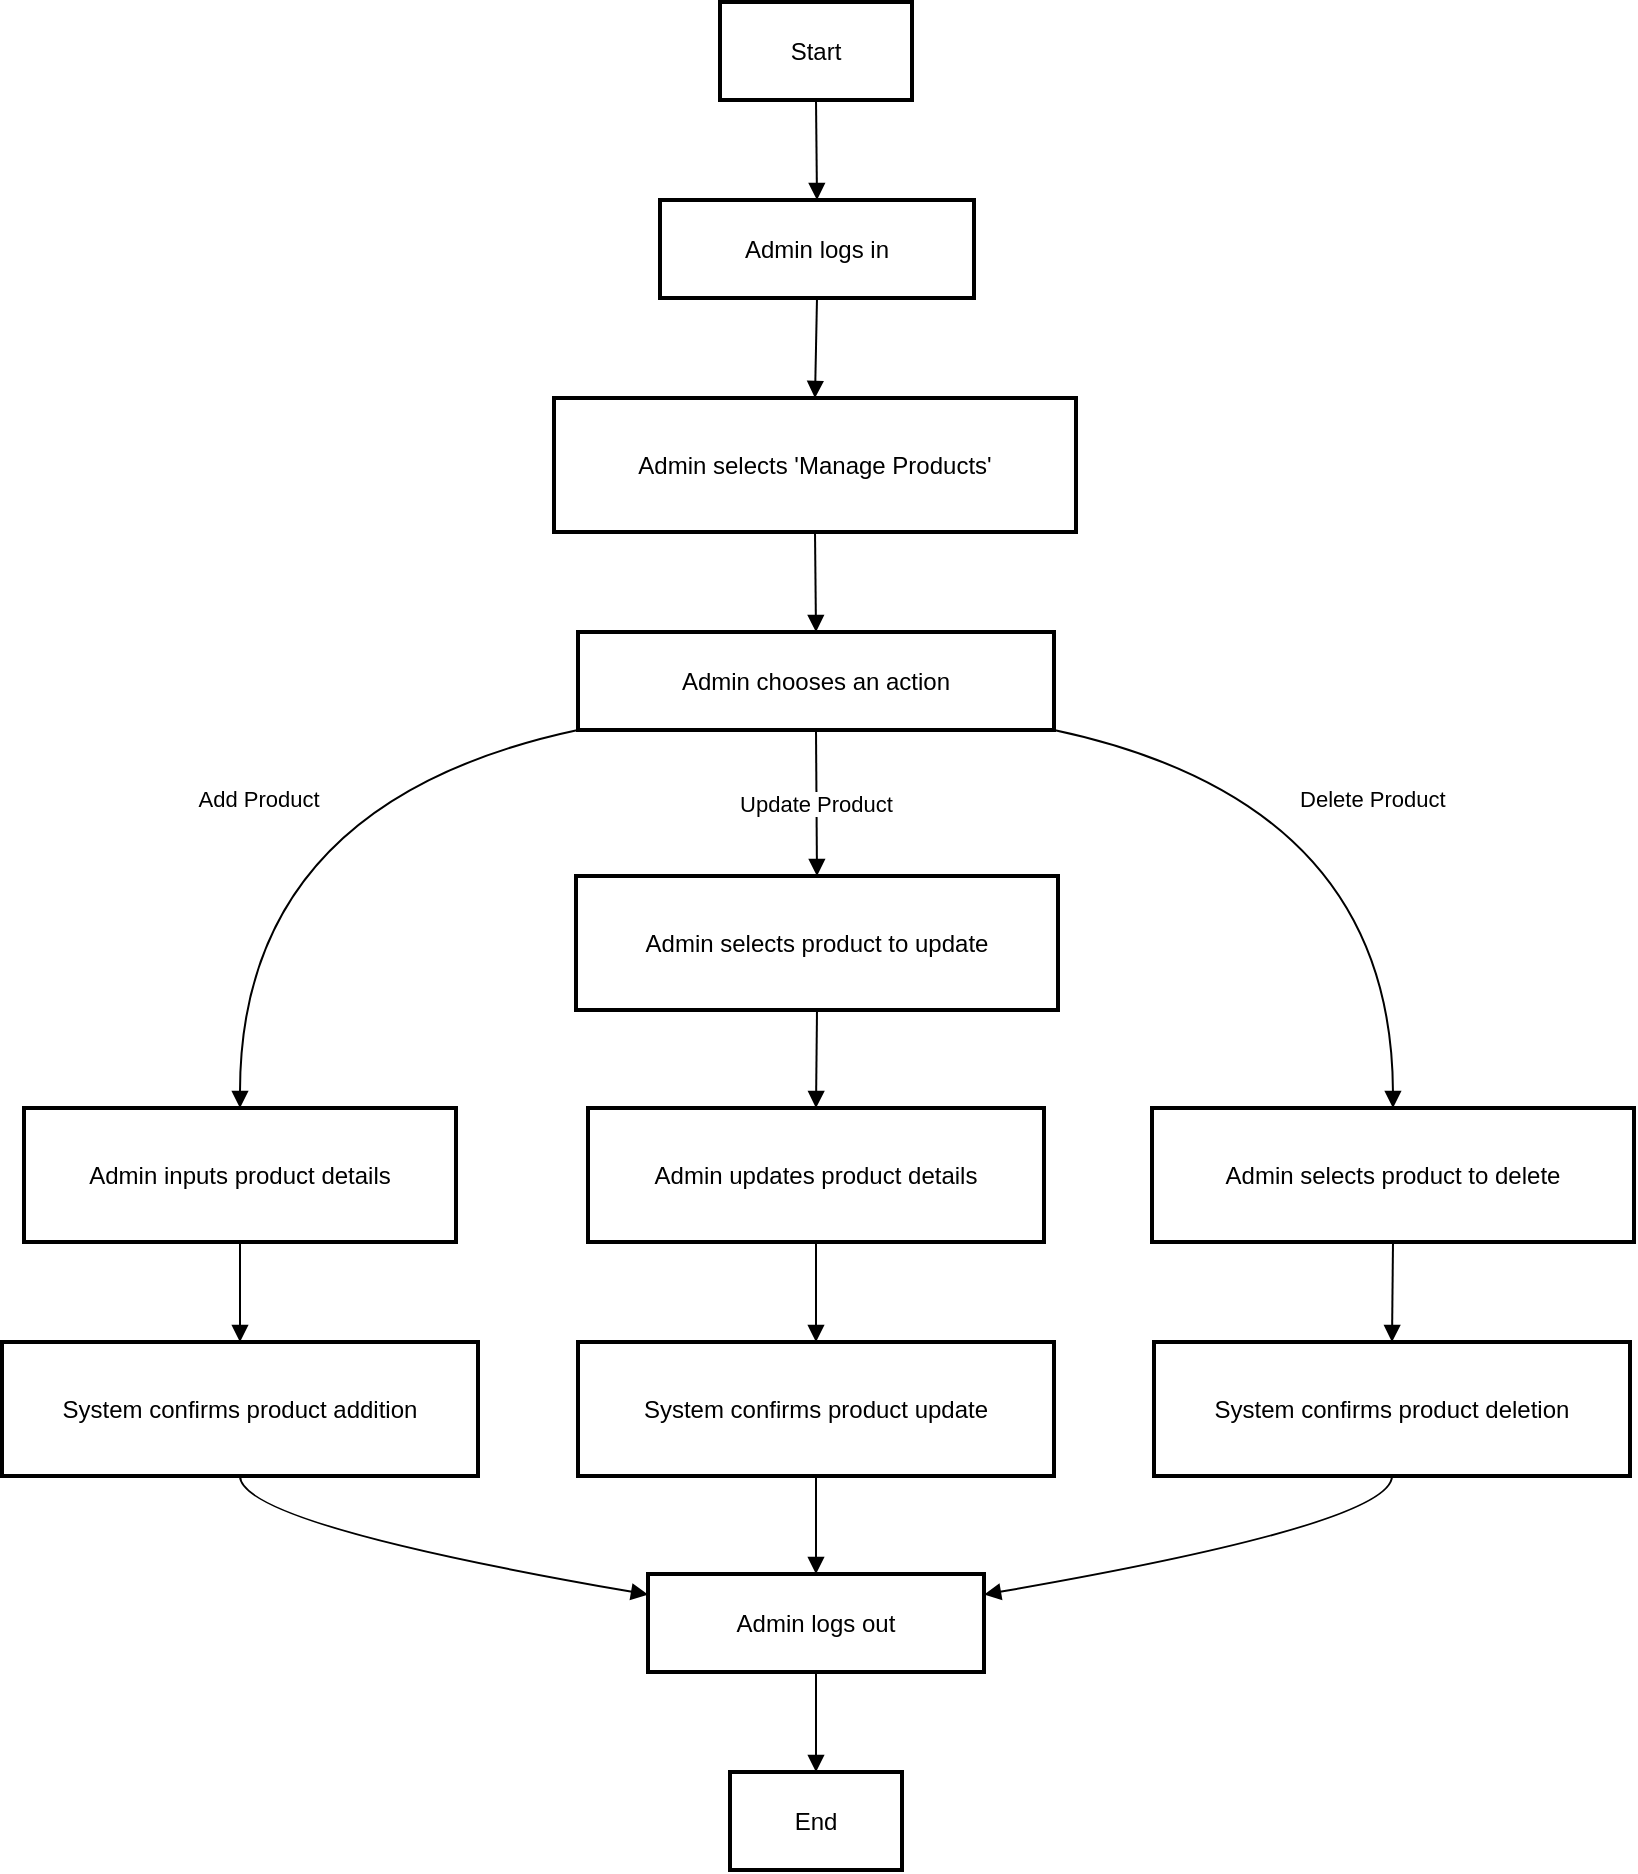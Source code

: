 <mxfile version="24.7.17">
  <diagram name="Page-1" id="UbA56Km1S1fsofJo0lUL">
    <mxGraphModel dx="1434" dy="746" grid="1" gridSize="10" guides="1" tooltips="1" connect="1" arrows="1" fold="1" page="1" pageScale="1" pageWidth="850" pageHeight="1100" math="0" shadow="0">
      <root>
        <mxCell id="0" />
        <mxCell id="1" parent="0" />
        <mxCell id="qtah64N2vkhYEoDZ3rAx-1" value="Start" style="whiteSpace=wrap;strokeWidth=2;" vertex="1" parent="1">
          <mxGeometry x="379" y="20" width="96" height="49" as="geometry" />
        </mxCell>
        <mxCell id="qtah64N2vkhYEoDZ3rAx-2" value="Admin logs in" style="whiteSpace=wrap;strokeWidth=2;" vertex="1" parent="1">
          <mxGeometry x="349" y="119" width="157" height="49" as="geometry" />
        </mxCell>
        <mxCell id="qtah64N2vkhYEoDZ3rAx-3" value="Admin selects &#39;Manage Products&#39;" style="whiteSpace=wrap;strokeWidth=2;" vertex="1" parent="1">
          <mxGeometry x="296" y="218" width="261" height="67" as="geometry" />
        </mxCell>
        <mxCell id="qtah64N2vkhYEoDZ3rAx-4" value="Admin chooses an action" style="whiteSpace=wrap;strokeWidth=2;" vertex="1" parent="1">
          <mxGeometry x="308" y="335" width="238" height="49" as="geometry" />
        </mxCell>
        <mxCell id="qtah64N2vkhYEoDZ3rAx-5" value="Admin inputs product details" style="whiteSpace=wrap;strokeWidth=2;" vertex="1" parent="1">
          <mxGeometry x="31" y="573" width="216" height="67" as="geometry" />
        </mxCell>
        <mxCell id="qtah64N2vkhYEoDZ3rAx-6" value="System confirms product addition" style="whiteSpace=wrap;strokeWidth=2;" vertex="1" parent="1">
          <mxGeometry x="20" y="690" width="238" height="67" as="geometry" />
        </mxCell>
        <mxCell id="qtah64N2vkhYEoDZ3rAx-7" value="Admin selects product to update" style="whiteSpace=wrap;strokeWidth=2;" vertex="1" parent="1">
          <mxGeometry x="307" y="457" width="241" height="67" as="geometry" />
        </mxCell>
        <mxCell id="qtah64N2vkhYEoDZ3rAx-8" value="Admin updates product details" style="whiteSpace=wrap;strokeWidth=2;" vertex="1" parent="1">
          <mxGeometry x="313" y="573" width="228" height="67" as="geometry" />
        </mxCell>
        <mxCell id="qtah64N2vkhYEoDZ3rAx-9" value="System confirms product update" style="whiteSpace=wrap;strokeWidth=2;" vertex="1" parent="1">
          <mxGeometry x="308" y="690" width="238" height="67" as="geometry" />
        </mxCell>
        <mxCell id="qtah64N2vkhYEoDZ3rAx-10" value="Admin selects product to delete" style="whiteSpace=wrap;strokeWidth=2;" vertex="1" parent="1">
          <mxGeometry x="595" y="573" width="241" height="67" as="geometry" />
        </mxCell>
        <mxCell id="qtah64N2vkhYEoDZ3rAx-11" value="System confirms product deletion" style="whiteSpace=wrap;strokeWidth=2;" vertex="1" parent="1">
          <mxGeometry x="596" y="690" width="238" height="67" as="geometry" />
        </mxCell>
        <mxCell id="qtah64N2vkhYEoDZ3rAx-12" value="Admin logs out" style="whiteSpace=wrap;strokeWidth=2;" vertex="1" parent="1">
          <mxGeometry x="343" y="806" width="168" height="49" as="geometry" />
        </mxCell>
        <mxCell id="qtah64N2vkhYEoDZ3rAx-13" value="End" style="whiteSpace=wrap;strokeWidth=2;" vertex="1" parent="1">
          <mxGeometry x="384" y="905" width="86" height="49" as="geometry" />
        </mxCell>
        <mxCell id="qtah64N2vkhYEoDZ3rAx-14" value="" style="curved=1;startArrow=none;endArrow=block;exitX=0.5;exitY=1;entryX=0.5;entryY=0;rounded=0;" edge="1" parent="1" source="qtah64N2vkhYEoDZ3rAx-1" target="qtah64N2vkhYEoDZ3rAx-2">
          <mxGeometry relative="1" as="geometry">
            <Array as="points" />
          </mxGeometry>
        </mxCell>
        <mxCell id="qtah64N2vkhYEoDZ3rAx-15" value="" style="curved=1;startArrow=none;endArrow=block;exitX=0.5;exitY=1;entryX=0.5;entryY=0;rounded=0;" edge="1" parent="1" source="qtah64N2vkhYEoDZ3rAx-2" target="qtah64N2vkhYEoDZ3rAx-3">
          <mxGeometry relative="1" as="geometry">
            <Array as="points" />
          </mxGeometry>
        </mxCell>
        <mxCell id="qtah64N2vkhYEoDZ3rAx-16" value="" style="curved=1;startArrow=none;endArrow=block;exitX=0.5;exitY=0.99;entryX=0.5;entryY=-0.01;rounded=0;" edge="1" parent="1" source="qtah64N2vkhYEoDZ3rAx-3" target="qtah64N2vkhYEoDZ3rAx-4">
          <mxGeometry relative="1" as="geometry">
            <Array as="points" />
          </mxGeometry>
        </mxCell>
        <mxCell id="qtah64N2vkhYEoDZ3rAx-17" value="Add Product" style="curved=1;startArrow=none;endArrow=block;exitX=0.01;exitY=0.99;entryX=0.5;entryY=0;rounded=0;" edge="1" parent="1" source="qtah64N2vkhYEoDZ3rAx-4" target="qtah64N2vkhYEoDZ3rAx-5">
          <mxGeometry relative="1" as="geometry">
            <Array as="points">
              <mxPoint x="139" y="420" />
            </Array>
          </mxGeometry>
        </mxCell>
        <mxCell id="qtah64N2vkhYEoDZ3rAx-18" value="" style="curved=1;startArrow=none;endArrow=block;exitX=0.5;exitY=1;entryX=0.5;entryY=0;rounded=0;" edge="1" parent="1" source="qtah64N2vkhYEoDZ3rAx-5" target="qtah64N2vkhYEoDZ3rAx-6">
          <mxGeometry relative="1" as="geometry">
            <Array as="points" />
          </mxGeometry>
        </mxCell>
        <mxCell id="qtah64N2vkhYEoDZ3rAx-19" value="Update Product" style="curved=1;startArrow=none;endArrow=block;exitX=0.5;exitY=0.99;entryX=0.5;entryY=-0.01;rounded=0;" edge="1" parent="1" source="qtah64N2vkhYEoDZ3rAx-4" target="qtah64N2vkhYEoDZ3rAx-7">
          <mxGeometry relative="1" as="geometry">
            <Array as="points" />
          </mxGeometry>
        </mxCell>
        <mxCell id="qtah64N2vkhYEoDZ3rAx-20" value="" style="curved=1;startArrow=none;endArrow=block;exitX=0.5;exitY=0.99;entryX=0.5;entryY=0;rounded=0;" edge="1" parent="1" source="qtah64N2vkhYEoDZ3rAx-7" target="qtah64N2vkhYEoDZ3rAx-8">
          <mxGeometry relative="1" as="geometry">
            <Array as="points" />
          </mxGeometry>
        </mxCell>
        <mxCell id="qtah64N2vkhYEoDZ3rAx-21" value="" style="curved=1;startArrow=none;endArrow=block;exitX=0.5;exitY=1;entryX=0.5;entryY=0;rounded=0;" edge="1" parent="1" source="qtah64N2vkhYEoDZ3rAx-8" target="qtah64N2vkhYEoDZ3rAx-9">
          <mxGeometry relative="1" as="geometry">
            <Array as="points" />
          </mxGeometry>
        </mxCell>
        <mxCell id="qtah64N2vkhYEoDZ3rAx-22" value="Delete Product" style="curved=1;startArrow=none;endArrow=block;exitX=0.99;exitY=0.99;entryX=0.5;entryY=0;rounded=0;" edge="1" parent="1" source="qtah64N2vkhYEoDZ3rAx-4" target="qtah64N2vkhYEoDZ3rAx-10">
          <mxGeometry relative="1" as="geometry">
            <Array as="points">
              <mxPoint x="715" y="420" />
            </Array>
          </mxGeometry>
        </mxCell>
        <mxCell id="qtah64N2vkhYEoDZ3rAx-23" value="" style="curved=1;startArrow=none;endArrow=block;exitX=0.5;exitY=1;entryX=0.5;entryY=0;rounded=0;" edge="1" parent="1" source="qtah64N2vkhYEoDZ3rAx-10" target="qtah64N2vkhYEoDZ3rAx-11">
          <mxGeometry relative="1" as="geometry">
            <Array as="points" />
          </mxGeometry>
        </mxCell>
        <mxCell id="qtah64N2vkhYEoDZ3rAx-24" value="" style="curved=1;startArrow=none;endArrow=block;exitX=0.5;exitY=0.99;entryX=0;entryY=0.21;rounded=0;" edge="1" parent="1" source="qtah64N2vkhYEoDZ3rAx-6" target="qtah64N2vkhYEoDZ3rAx-12">
          <mxGeometry relative="1" as="geometry">
            <Array as="points">
              <mxPoint x="139" y="781" />
            </Array>
          </mxGeometry>
        </mxCell>
        <mxCell id="qtah64N2vkhYEoDZ3rAx-25" value="" style="curved=1;startArrow=none;endArrow=block;exitX=0.5;exitY=0.99;entryX=0.5;entryY=0.01;rounded=0;" edge="1" parent="1" source="qtah64N2vkhYEoDZ3rAx-9" target="qtah64N2vkhYEoDZ3rAx-12">
          <mxGeometry relative="1" as="geometry">
            <Array as="points" />
          </mxGeometry>
        </mxCell>
        <mxCell id="qtah64N2vkhYEoDZ3rAx-26" value="" style="curved=1;startArrow=none;endArrow=block;exitX=0.5;exitY=0.99;entryX=1;entryY=0.21;rounded=0;" edge="1" parent="1" source="qtah64N2vkhYEoDZ3rAx-11" target="qtah64N2vkhYEoDZ3rAx-12">
          <mxGeometry relative="1" as="geometry">
            <Array as="points">
              <mxPoint x="715" y="781" />
            </Array>
          </mxGeometry>
        </mxCell>
        <mxCell id="qtah64N2vkhYEoDZ3rAx-27" value="" style="curved=1;startArrow=none;endArrow=block;exitX=0.5;exitY=1.01;entryX=0.5;entryY=0.01;rounded=0;" edge="1" parent="1" source="qtah64N2vkhYEoDZ3rAx-12" target="qtah64N2vkhYEoDZ3rAx-13">
          <mxGeometry relative="1" as="geometry">
            <Array as="points" />
          </mxGeometry>
        </mxCell>
      </root>
    </mxGraphModel>
  </diagram>
</mxfile>
